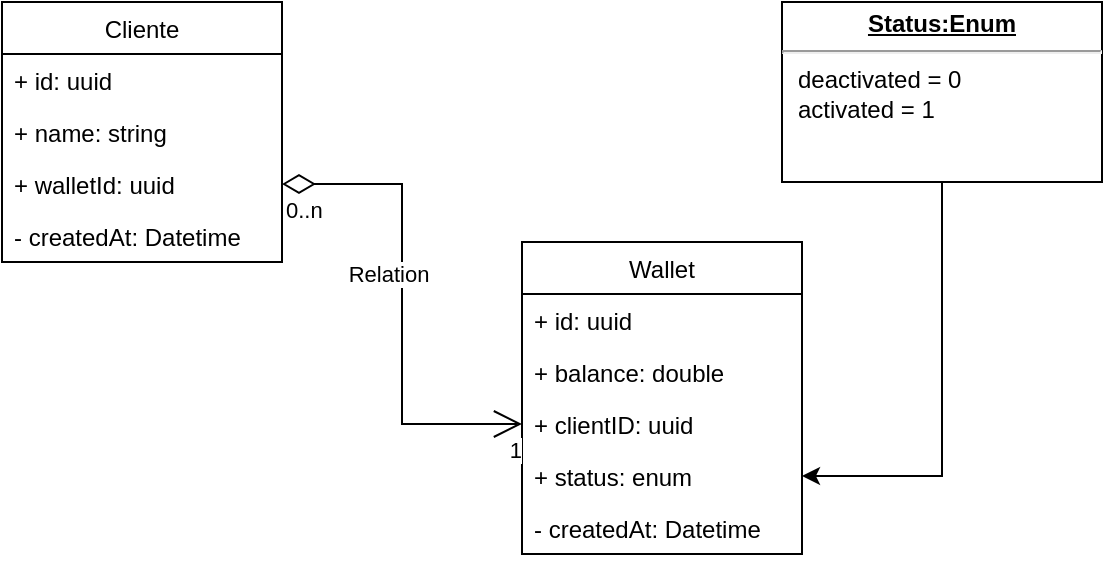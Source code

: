 <mxfile version="20.7.4" type="github">
  <diagram id="bmKnpXadrD1P0h3bHlZc" name="Página-1">
    <mxGraphModel dx="1434" dy="803" grid="1" gridSize="10" guides="1" tooltips="1" connect="1" arrows="1" fold="1" page="1" pageScale="1" pageWidth="827" pageHeight="1169" math="0" shadow="0">
      <root>
        <mxCell id="0" />
        <mxCell id="1" parent="0" />
        <mxCell id="IXjqhq0LzIoYAK2XtDI9-10" value="Cliente" style="swimlane;fontStyle=0;childLayout=stackLayout;horizontal=1;startSize=26;fillColor=none;horizontalStack=0;resizeParent=1;resizeParentMax=0;resizeLast=0;collapsible=1;marginBottom=0;" vertex="1" parent="1">
          <mxGeometry x="100" y="300" width="140" height="130" as="geometry" />
        </mxCell>
        <mxCell id="IXjqhq0LzIoYAK2XtDI9-11" value="+ id: uuid" style="text;strokeColor=none;fillColor=none;align=left;verticalAlign=top;spacingLeft=4;spacingRight=4;overflow=hidden;rotatable=0;points=[[0,0.5],[1,0.5]];portConstraint=eastwest;" vertex="1" parent="IXjqhq0LzIoYAK2XtDI9-10">
          <mxGeometry y="26" width="140" height="26" as="geometry" />
        </mxCell>
        <mxCell id="IXjqhq0LzIoYAK2XtDI9-12" value="+ name: string" style="text;strokeColor=none;fillColor=none;align=left;verticalAlign=top;spacingLeft=4;spacingRight=4;overflow=hidden;rotatable=0;points=[[0,0.5],[1,0.5]];portConstraint=eastwest;" vertex="1" parent="IXjqhq0LzIoYAK2XtDI9-10">
          <mxGeometry y="52" width="140" height="26" as="geometry" />
        </mxCell>
        <mxCell id="IXjqhq0LzIoYAK2XtDI9-27" value="+ walletId: uuid" style="text;strokeColor=none;fillColor=none;align=left;verticalAlign=top;spacingLeft=4;spacingRight=4;overflow=hidden;rotatable=0;points=[[0,0.5],[1,0.5]];portConstraint=eastwest;" vertex="1" parent="IXjqhq0LzIoYAK2XtDI9-10">
          <mxGeometry y="78" width="140" height="26" as="geometry" />
        </mxCell>
        <mxCell id="IXjqhq0LzIoYAK2XtDI9-13" value="- createdAt: Datetime" style="text;strokeColor=none;fillColor=none;align=left;verticalAlign=top;spacingLeft=4;spacingRight=4;overflow=hidden;rotatable=0;points=[[0,0.5],[1,0.5]];portConstraint=eastwest;" vertex="1" parent="IXjqhq0LzIoYAK2XtDI9-10">
          <mxGeometry y="104" width="140" height="26" as="geometry" />
        </mxCell>
        <mxCell id="IXjqhq0LzIoYAK2XtDI9-14" value="Wallet" style="swimlane;fontStyle=0;childLayout=stackLayout;horizontal=1;startSize=26;fillColor=none;horizontalStack=0;resizeParent=1;resizeParentMax=0;resizeLast=0;collapsible=1;marginBottom=0;" vertex="1" parent="1">
          <mxGeometry x="360" y="420" width="140" height="156" as="geometry">
            <mxRectangle x="380" y="420" width="70" height="30" as="alternateBounds" />
          </mxGeometry>
        </mxCell>
        <mxCell id="IXjqhq0LzIoYAK2XtDI9-15" value="+ id: uuid" style="text;strokeColor=none;fillColor=none;align=left;verticalAlign=top;spacingLeft=4;spacingRight=4;overflow=hidden;rotatable=0;points=[[0,0.5],[1,0.5]];portConstraint=eastwest;" vertex="1" parent="IXjqhq0LzIoYAK2XtDI9-14">
          <mxGeometry y="26" width="140" height="26" as="geometry" />
        </mxCell>
        <mxCell id="IXjqhq0LzIoYAK2XtDI9-16" value="+ balance: double" style="text;strokeColor=none;fillColor=none;align=left;verticalAlign=top;spacingLeft=4;spacingRight=4;overflow=hidden;rotatable=0;points=[[0,0.5],[1,0.5]];portConstraint=eastwest;" vertex="1" parent="IXjqhq0LzIoYAK2XtDI9-14">
          <mxGeometry y="52" width="140" height="26" as="geometry" />
        </mxCell>
        <mxCell id="IXjqhq0LzIoYAK2XtDI9-21" value="+ clientID: uuid" style="text;strokeColor=none;fillColor=none;align=left;verticalAlign=top;spacingLeft=4;spacingRight=4;overflow=hidden;rotatable=0;points=[[0,0.5],[1,0.5]];portConstraint=eastwest;" vertex="1" parent="IXjqhq0LzIoYAK2XtDI9-14">
          <mxGeometry y="78" width="140" height="26" as="geometry" />
        </mxCell>
        <mxCell id="IXjqhq0LzIoYAK2XtDI9-28" value="+ status: enum" style="text;strokeColor=none;fillColor=none;align=left;verticalAlign=top;spacingLeft=4;spacingRight=4;overflow=hidden;rotatable=0;points=[[0,0.5],[1,0.5]];portConstraint=eastwest;" vertex="1" parent="IXjqhq0LzIoYAK2XtDI9-14">
          <mxGeometry y="104" width="140" height="26" as="geometry" />
        </mxCell>
        <mxCell id="IXjqhq0LzIoYAK2XtDI9-17" value="- createdAt: Datetime" style="text;strokeColor=none;fillColor=none;align=left;verticalAlign=top;spacingLeft=4;spacingRight=4;overflow=hidden;rotatable=0;points=[[0,0.5],[1,0.5]];portConstraint=eastwest;" vertex="1" parent="IXjqhq0LzIoYAK2XtDI9-14">
          <mxGeometry y="130" width="140" height="26" as="geometry" />
        </mxCell>
        <mxCell id="IXjqhq0LzIoYAK2XtDI9-18" value="Relation" style="endArrow=open;html=1;endSize=12;startArrow=diamondThin;startSize=14;startFill=0;edgeStyle=orthogonalEdgeStyle;rounded=0;" edge="1" parent="1" source="IXjqhq0LzIoYAK2XtDI9-27" target="IXjqhq0LzIoYAK2XtDI9-21">
          <mxGeometry x="-0.125" y="-7" relative="1" as="geometry">
            <mxPoint x="240" y="450" as="sourcePoint" />
            <mxPoint x="380" y="471.5" as="targetPoint" />
            <mxPoint as="offset" />
          </mxGeometry>
        </mxCell>
        <mxCell id="IXjqhq0LzIoYAK2XtDI9-19" value="0..n" style="edgeLabel;resizable=0;html=1;align=left;verticalAlign=top;" connectable="0" vertex="1" parent="IXjqhq0LzIoYAK2XtDI9-18">
          <mxGeometry x="-1" relative="1" as="geometry" />
        </mxCell>
        <mxCell id="IXjqhq0LzIoYAK2XtDI9-20" value="1" style="edgeLabel;resizable=0;html=1;align=right;verticalAlign=top;" connectable="0" vertex="1" parent="IXjqhq0LzIoYAK2XtDI9-18">
          <mxGeometry x="1" relative="1" as="geometry" />
        </mxCell>
        <mxCell id="IXjqhq0LzIoYAK2XtDI9-30" style="edgeStyle=orthogonalEdgeStyle;rounded=0;orthogonalLoop=1;jettySize=auto;html=1;" edge="1" parent="1" source="IXjqhq0LzIoYAK2XtDI9-29" target="IXjqhq0LzIoYAK2XtDI9-28">
          <mxGeometry relative="1" as="geometry" />
        </mxCell>
        <mxCell id="IXjqhq0LzIoYAK2XtDI9-29" value="&lt;p style=&quot;margin:0px;margin-top:4px;text-align:center;text-decoration:underline;&quot;&gt;&lt;b&gt;Status:Enum&lt;/b&gt;&lt;/p&gt;&lt;hr&gt;&lt;p style=&quot;margin:0px;margin-left:8px;&quot;&gt;deactivated = 0&lt;br&gt;activated = 1&lt;br&gt;&lt;/p&gt;" style="verticalAlign=top;align=left;overflow=fill;fontSize=12;fontFamily=Helvetica;html=1;" vertex="1" parent="1">
          <mxGeometry x="490" y="300" width="160" height="90" as="geometry" />
        </mxCell>
      </root>
    </mxGraphModel>
  </diagram>
</mxfile>
